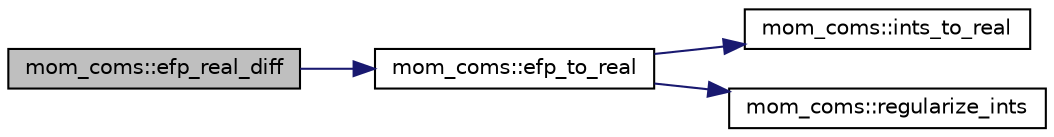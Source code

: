 digraph "mom_coms::efp_real_diff"
{
 // INTERACTIVE_SVG=YES
 // LATEX_PDF_SIZE
  edge [fontname="Helvetica",fontsize="10",labelfontname="Helvetica",labelfontsize="10"];
  node [fontname="Helvetica",fontsize="10",shape=record];
  rankdir="LR";
  Node1 [label="mom_coms::efp_real_diff",height=0.2,width=0.4,color="black", fillcolor="grey75", style="filled", fontcolor="black",tooltip="Take the difference between two extended-fixed-point numbers (EFP1 - EFP2) and return the result as a..."];
  Node1 -> Node2 [color="midnightblue",fontsize="10",style="solid",fontname="Helvetica"];
  Node2 [label="mom_coms::efp_to_real",height=0.2,width=0.4,color="black", fillcolor="white", style="filled",URL="$namespacemom__coms.html#a4aaf51b372bcaf7b46939145577eff92",tooltip="Return the real number that an extended-fixed-point number corresponds with."];
  Node2 -> Node3 [color="midnightblue",fontsize="10",style="solid",fontname="Helvetica"];
  Node3 [label="mom_coms::ints_to_real",height=0.2,width=0.4,color="black", fillcolor="white", style="filled",URL="$namespacemom__coms.html#a24ac5b7cc37b1498f23b61eea03fb8c3",tooltip="Convert the array of integers that constitute an extended-fixed-point representation into a real numb..."];
  Node2 -> Node4 [color="midnightblue",fontsize="10",style="solid",fontname="Helvetica"];
  Node4 [label="mom_coms::regularize_ints",height=0.2,width=0.4,color="black", fillcolor="white", style="filled",URL="$namespacemom__coms.html#ab8feff19e782af36bb7ccccd5ba9eddc",tooltip="This subroutine carries the overflow, and then makes sure that all integers are of the same sign as t..."];
}
